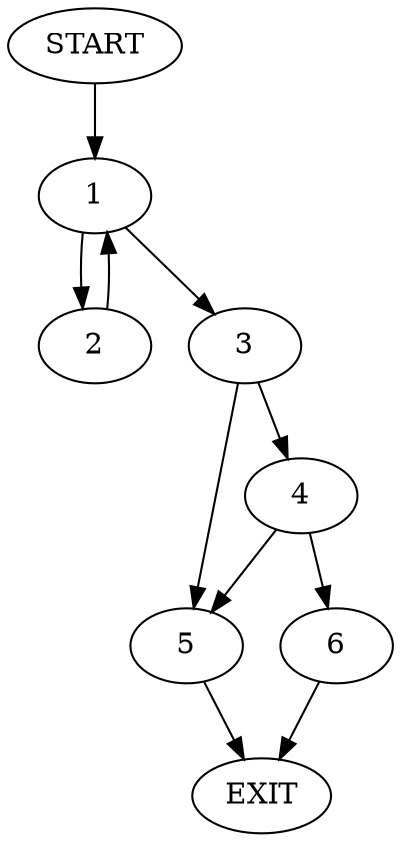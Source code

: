 digraph {
0 [label="START"]
7 [label="EXIT"]
0 -> 1
1 -> 2
1 -> 3
3 -> 4
3 -> 5
2 -> 1
5 -> 7
4 -> 6
4 -> 5
6 -> 7
}
